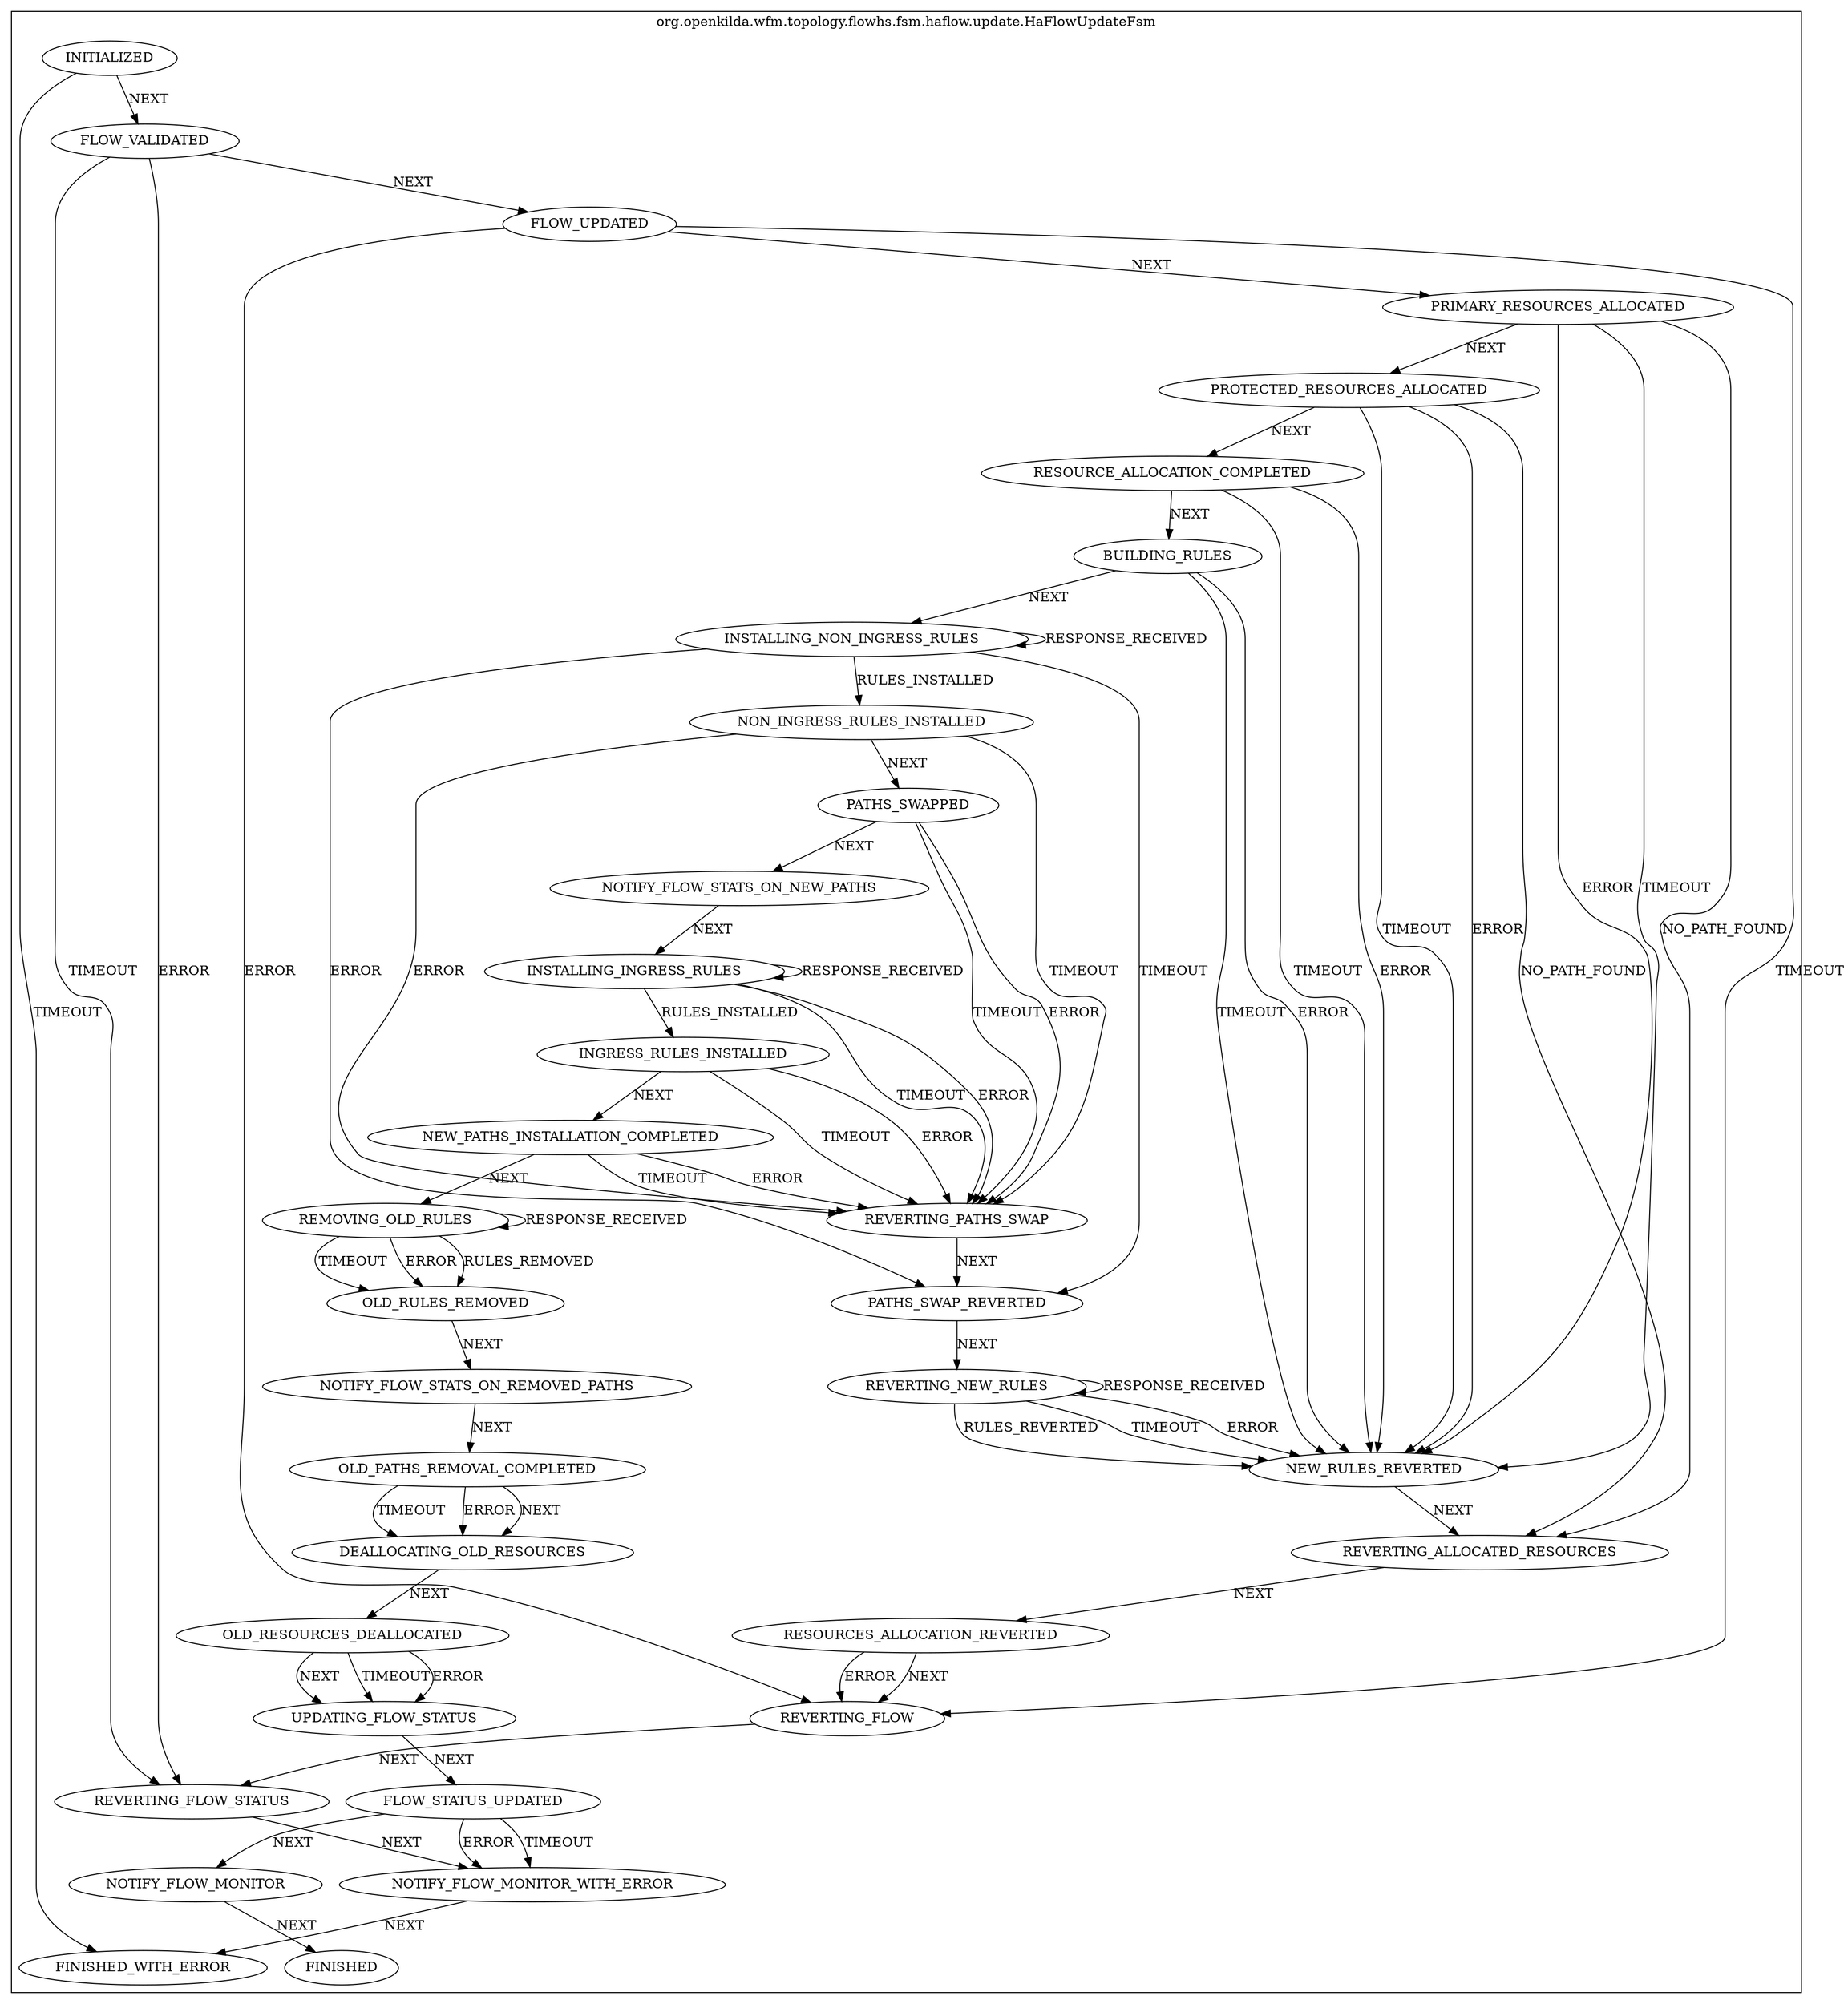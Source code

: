 digraph {
    compound=true;
    subgraph cluster_StateMachine {
    label="org.openkilda.wfm.topology.flowhs.fsm.haflow.update.HaFlowUpdateFsm";
    OLD_PATHS_REMOVAL_COMPLETED [label="OLD_PATHS_REMOVAL_COMPLETED"];
    NOTIFY_FLOW_MONITOR [label="NOTIFY_FLOW_MONITOR"];
    NOTIFY_FLOW_MONITOR_WITH_ERROR [label="NOTIFY_FLOW_MONITOR_WITH_ERROR"];
    INITIALIZED [label="INITIALIZED"];
    NOTIFY_FLOW_STATS_ON_REMOVED_PATHS [label="NOTIFY_FLOW_STATS_ON_REMOVED_PATHS"];
    PATHS_SWAP_REVERTED [label="PATHS_SWAP_REVERTED"];
    INSTALLING_INGRESS_RULES [label="INSTALLING_INGRESS_RULES"];
    NOTIFY_FLOW_STATS_ON_NEW_PATHS [label="NOTIFY_FLOW_STATS_ON_NEW_PATHS"];
    NEW_PATHS_INSTALLATION_COMPLETED [label="NEW_PATHS_INSTALLATION_COMPLETED"];
    PATHS_SWAPPED [label="PATHS_SWAPPED"];
    UPDATING_FLOW_STATUS [label="UPDATING_FLOW_STATUS"];
    FLOW_STATUS_UPDATED [label="FLOW_STATUS_UPDATED"];
    REVERTING_PATHS_SWAP [label="REVERTING_PATHS_SWAP"];
    INSTALLING_NON_INGRESS_RULES [label="INSTALLING_NON_INGRESS_RULES"];
    OLD_RESOURCES_DEALLOCATED [label="OLD_RESOURCES_DEALLOCATED"];
    DEALLOCATING_OLD_RESOURCES [label="DEALLOCATING_OLD_RESOURCES"];
    RESOURCES_ALLOCATION_REVERTED [label="RESOURCES_ALLOCATION_REVERTED"];
    REVERTING_FLOW [label="REVERTING_FLOW"];
    PROTECTED_RESOURCES_ALLOCATED [label="PROTECTED_RESOURCES_ALLOCATED"];
    RESOURCE_ALLOCATION_COMPLETED [label="RESOURCE_ALLOCATION_COMPLETED"];
    NEW_RULES_REVERTED [label="NEW_RULES_REVERTED"];
    FINISHED [label="FINISHED"];
    REMOVING_OLD_RULES [label="REMOVING_OLD_RULES"];
    FINISHED_WITH_ERROR [label="FINISHED_WITH_ERROR"];
    BUILDING_RULES [label="BUILDING_RULES"];
    INGRESS_RULES_INSTALLED [label="INGRESS_RULES_INSTALLED"];
    FLOW_UPDATED [label="FLOW_UPDATED"];
    FLOW_VALIDATED [label="FLOW_VALIDATED"];
    REVERTING_FLOW_STATUS [label="REVERTING_FLOW_STATUS"];
    PRIMARY_RESOURCES_ALLOCATED [label="PRIMARY_RESOURCES_ALLOCATED"];
    REVERTING_ALLOCATED_RESOURCES [label="REVERTING_ALLOCATED_RESOURCES"];
    NON_INGRESS_RULES_INSTALLED [label="NON_INGRESS_RULES_INSTALLED"];
    REVERTING_NEW_RULES [label="REVERTING_NEW_RULES"];
    OLD_RULES_REMOVED [label="OLD_RULES_REMOVED"];

    OLD_PATHS_REMOVAL_COMPLETED -> DEALLOCATING_OLD_RESOURCES [ label="NEXT"];
    OLD_PATHS_REMOVAL_COMPLETED -> DEALLOCATING_OLD_RESOURCES [ label="TIMEOUT"];
    OLD_PATHS_REMOVAL_COMPLETED -> DEALLOCATING_OLD_RESOURCES [ label="ERROR"];
    NOTIFY_FLOW_MONITOR -> FINISHED [ label="NEXT"];
    NOTIFY_FLOW_MONITOR_WITH_ERROR -> FINISHED_WITH_ERROR [ label="NEXT"];
    INITIALIZED -> FLOW_VALIDATED [ label="NEXT"];
    INITIALIZED -> FINISHED_WITH_ERROR [ label="TIMEOUT"];
    NOTIFY_FLOW_STATS_ON_REMOVED_PATHS -> OLD_PATHS_REMOVAL_COMPLETED [ label="NEXT"];
    PATHS_SWAP_REVERTED -> REVERTING_NEW_RULES [ label="NEXT"];
    INSTALLING_INGRESS_RULES -> INSTALLING_INGRESS_RULES [ label="RESPONSE_RECEIVED"];
    INSTALLING_INGRESS_RULES -> INGRESS_RULES_INSTALLED [ label="RULES_INSTALLED"];
    INSTALLING_INGRESS_RULES -> REVERTING_PATHS_SWAP [ label="TIMEOUT"];
    INSTALLING_INGRESS_RULES -> REVERTING_PATHS_SWAP [ label="ERROR"];
    NOTIFY_FLOW_STATS_ON_NEW_PATHS -> INSTALLING_INGRESS_RULES [ label="NEXT"];
    NEW_PATHS_INSTALLATION_COMPLETED -> REMOVING_OLD_RULES [ label="NEXT"];
    NEW_PATHS_INSTALLATION_COMPLETED -> REVERTING_PATHS_SWAP [ label="TIMEOUT"];
    NEW_PATHS_INSTALLATION_COMPLETED -> REVERTING_PATHS_SWAP [ label="ERROR"];
    PATHS_SWAPPED -> NOTIFY_FLOW_STATS_ON_NEW_PATHS [ label="NEXT"];
    PATHS_SWAPPED -> REVERTING_PATHS_SWAP [ label="TIMEOUT"];
    PATHS_SWAPPED -> REVERTING_PATHS_SWAP [ label="ERROR"];
    UPDATING_FLOW_STATUS -> FLOW_STATUS_UPDATED [ label="NEXT"];
    FLOW_STATUS_UPDATED -> NOTIFY_FLOW_MONITOR [ label="NEXT"];
    FLOW_STATUS_UPDATED -> NOTIFY_FLOW_MONITOR_WITH_ERROR [ label="TIMEOUT"];
    FLOW_STATUS_UPDATED -> NOTIFY_FLOW_MONITOR_WITH_ERROR [ label="ERROR"];
    REVERTING_PATHS_SWAP -> PATHS_SWAP_REVERTED [ label="NEXT"];
    INSTALLING_NON_INGRESS_RULES -> INSTALLING_NON_INGRESS_RULES [ label="RESPONSE_RECEIVED"];
    INSTALLING_NON_INGRESS_RULES -> NON_INGRESS_RULES_INSTALLED [ label="RULES_INSTALLED"];
    INSTALLING_NON_INGRESS_RULES -> PATHS_SWAP_REVERTED [ label="TIMEOUT"];
    INSTALLING_NON_INGRESS_RULES -> PATHS_SWAP_REVERTED [ label="ERROR"];
    OLD_RESOURCES_DEALLOCATED -> UPDATING_FLOW_STATUS [ label="NEXT"];
    OLD_RESOURCES_DEALLOCATED -> UPDATING_FLOW_STATUS [ label="TIMEOUT"];
    OLD_RESOURCES_DEALLOCATED -> UPDATING_FLOW_STATUS [ label="ERROR"];
    DEALLOCATING_OLD_RESOURCES -> OLD_RESOURCES_DEALLOCATED [ label="NEXT"];
    RESOURCES_ALLOCATION_REVERTED -> REVERTING_FLOW [ label="NEXT"];
    RESOURCES_ALLOCATION_REVERTED -> REVERTING_FLOW [ label="ERROR"];
    REVERTING_FLOW -> REVERTING_FLOW_STATUS [ label="NEXT"];
    PROTECTED_RESOURCES_ALLOCATED -> RESOURCE_ALLOCATION_COMPLETED [ label="NEXT"];
    PROTECTED_RESOURCES_ALLOCATED -> NEW_RULES_REVERTED [ label="TIMEOUT"];
    PROTECTED_RESOURCES_ALLOCATED -> NEW_RULES_REVERTED [ label="ERROR"];
    PROTECTED_RESOURCES_ALLOCATED -> REVERTING_ALLOCATED_RESOURCES [ label="NO_PATH_FOUND"];
    RESOURCE_ALLOCATION_COMPLETED -> BUILDING_RULES [ label="NEXT"];
    RESOURCE_ALLOCATION_COMPLETED -> NEW_RULES_REVERTED [ label="TIMEOUT"];
    RESOURCE_ALLOCATION_COMPLETED -> NEW_RULES_REVERTED [ label="ERROR"];
    NEW_RULES_REVERTED -> REVERTING_ALLOCATED_RESOURCES [ label="NEXT"];
    REMOVING_OLD_RULES -> REMOVING_OLD_RULES [ label="RESPONSE_RECEIVED"];
    REMOVING_OLD_RULES -> OLD_RULES_REMOVED [ label="RULES_REMOVED"];
    REMOVING_OLD_RULES -> OLD_RULES_REMOVED [ label="TIMEOUT"];
    REMOVING_OLD_RULES -> OLD_RULES_REMOVED [ label="ERROR"];
    BUILDING_RULES -> INSTALLING_NON_INGRESS_RULES [ label="NEXT"];
    BUILDING_RULES -> NEW_RULES_REVERTED [ label="TIMEOUT"];
    BUILDING_RULES -> NEW_RULES_REVERTED [ label="ERROR"];
    INGRESS_RULES_INSTALLED -> NEW_PATHS_INSTALLATION_COMPLETED [ label="NEXT"];
    INGRESS_RULES_INSTALLED -> REVERTING_PATHS_SWAP [ label="TIMEOUT"];
    INGRESS_RULES_INSTALLED -> REVERTING_PATHS_SWAP [ label="ERROR"];
    FLOW_UPDATED -> PRIMARY_RESOURCES_ALLOCATED [ label="NEXT"];
    FLOW_UPDATED -> REVERTING_FLOW [ label="TIMEOUT"];
    FLOW_UPDATED -> REVERTING_FLOW [ label="ERROR"];
    FLOW_VALIDATED -> FLOW_UPDATED [ label="NEXT"];
    FLOW_VALIDATED -> REVERTING_FLOW_STATUS [ label="TIMEOUT"];
    FLOW_VALIDATED -> REVERTING_FLOW_STATUS [ label="ERROR"];
    REVERTING_FLOW_STATUS -> NOTIFY_FLOW_MONITOR_WITH_ERROR [ label="NEXT"];
    PRIMARY_RESOURCES_ALLOCATED -> PROTECTED_RESOURCES_ALLOCATED [ label="NEXT"];
    PRIMARY_RESOURCES_ALLOCATED -> NEW_RULES_REVERTED [ label="TIMEOUT"];
    PRIMARY_RESOURCES_ALLOCATED -> NEW_RULES_REVERTED [ label="ERROR"];
    PRIMARY_RESOURCES_ALLOCATED -> REVERTING_ALLOCATED_RESOURCES [ label="NO_PATH_FOUND"];
    REVERTING_ALLOCATED_RESOURCES -> RESOURCES_ALLOCATION_REVERTED [ label="NEXT"];
    NON_INGRESS_RULES_INSTALLED -> PATHS_SWAPPED [ label="NEXT"];
    NON_INGRESS_RULES_INSTALLED -> REVERTING_PATHS_SWAP [ label="TIMEOUT"];
    NON_INGRESS_RULES_INSTALLED -> REVERTING_PATHS_SWAP [ label="ERROR"];
    REVERTING_NEW_RULES -> REVERTING_NEW_RULES [ label="RESPONSE_RECEIVED"];
    REVERTING_NEW_RULES -> NEW_RULES_REVERTED [ label="RULES_REVERTED"];
    REVERTING_NEW_RULES -> NEW_RULES_REVERTED [ label="TIMEOUT"];
    REVERTING_NEW_RULES -> NEW_RULES_REVERTED [ label="ERROR"];
    OLD_RULES_REMOVED -> NOTIFY_FLOW_STATS_ON_REMOVED_PATHS [ label="NEXT"];}}
